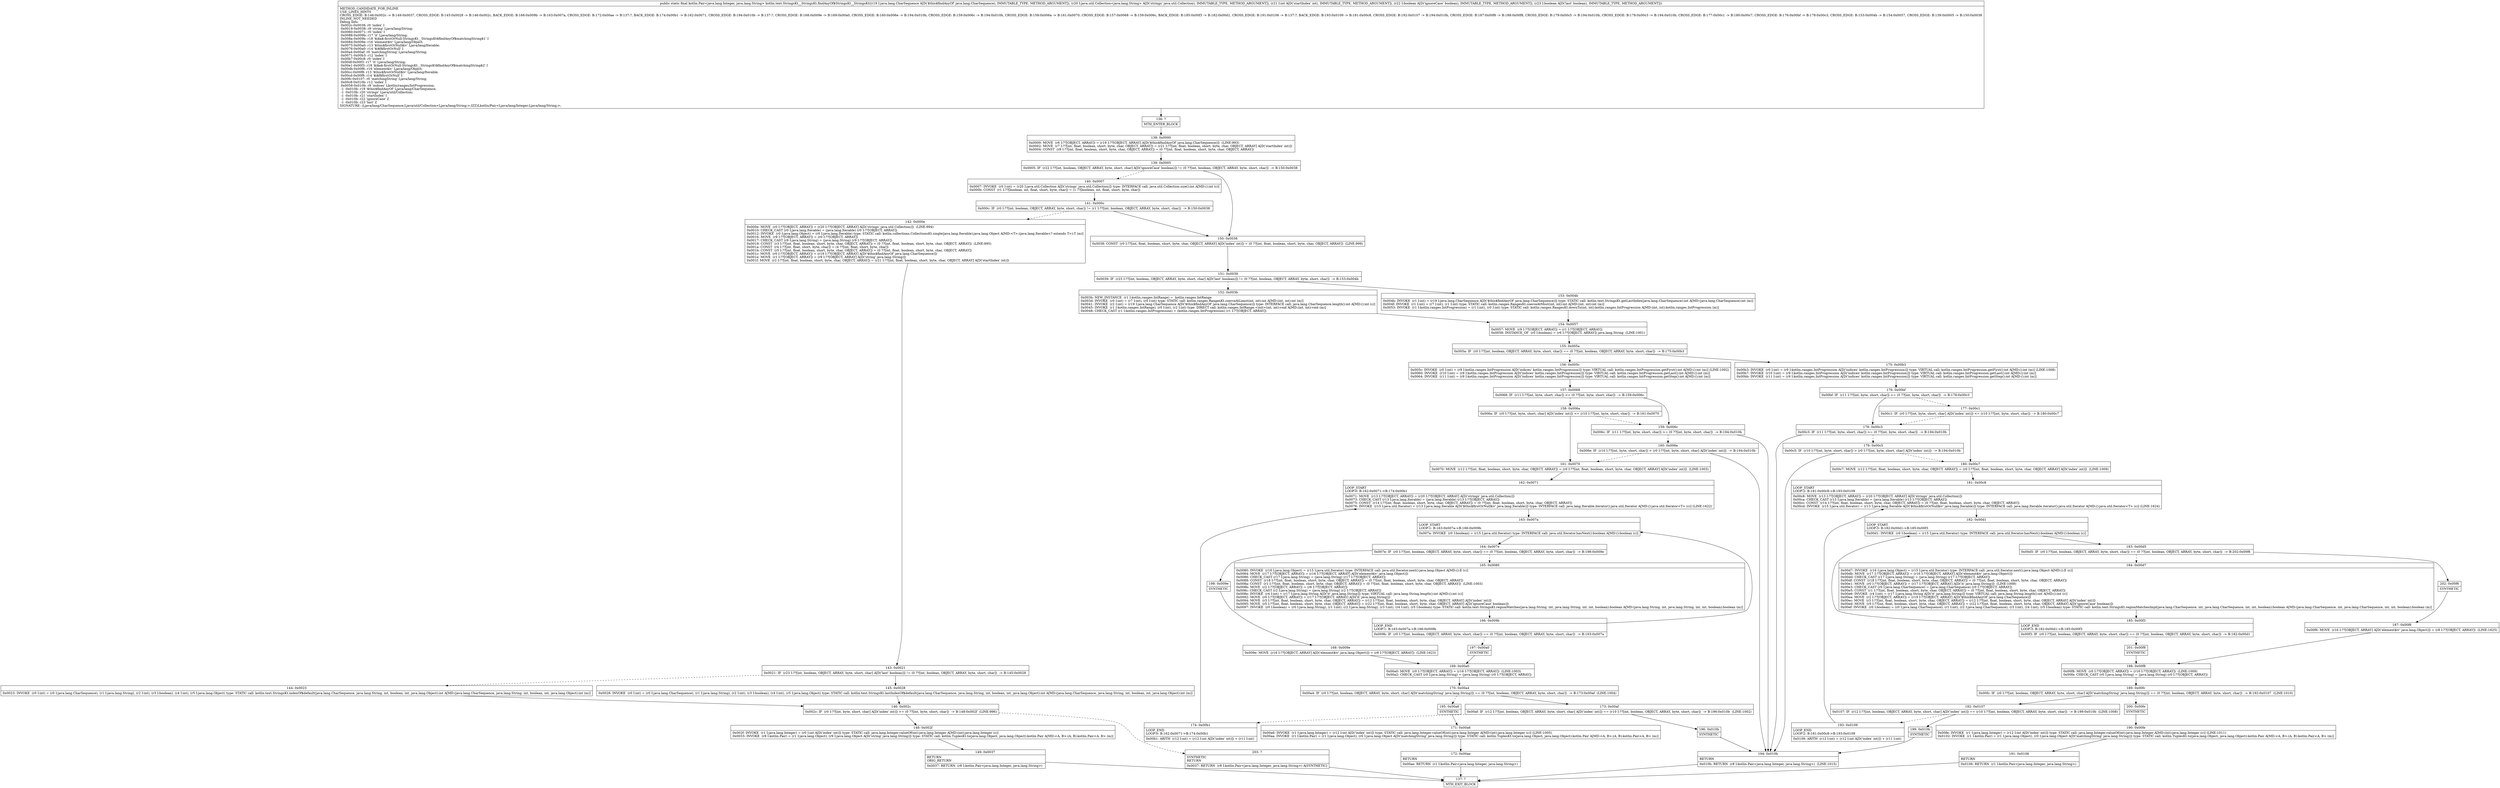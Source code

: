digraph "CFG forkotlin.text.StringsKt__StringsKt.findAnyOf$StringsKt__StringsKt(Ljava\/lang\/CharSequence;Ljava\/util\/Collection;IZZ)Lkotlin\/Pair;" {
Node_136 [shape=record,label="{136\:\ ?|MTH_ENTER_BLOCK\l}"];
Node_138 [shape=record,label="{138\:\ 0x0000|0x0000: MOVE  (r6 I:??[OBJECT, ARRAY]) = (r19 I:??[OBJECT, ARRAY] A[D('$this$findAnyOf' java.lang.CharSequence)])  (LINE:993)\l0x0002: MOVE  (r7 I:??[int, float, boolean, short, byte, char, OBJECT, ARRAY]) = (r21 I:??[int, float, boolean, short, byte, char, OBJECT, ARRAY] A[D('startIndex' int)]) \l0x0004: CONST  (r8 I:??[int, float, boolean, short, byte, char, OBJECT, ARRAY]) = (0 ??[int, float, boolean, short, byte, char, OBJECT, ARRAY]) \l}"];
Node_139 [shape=record,label="{139\:\ 0x0005|0x0005: IF  (r22 I:??[int, boolean, OBJECT, ARRAY, byte, short, char] A[D('ignoreCase' boolean)]) != (0 ??[int, boolean, OBJECT, ARRAY, byte, short, char])  \-\> B:150:0x0038 \l}"];
Node_140 [shape=record,label="{140\:\ 0x0007|0x0007: INVOKE  (r0 I:int) = (r20 I:java.util.Collection A[D('strings' java.util.Collection)]) type: INTERFACE call: java.util.Collection.size():int A[MD:():int (c)]\l0x000b: CONST  (r1 I:??[boolean, int, float, short, byte, char]) = (1 ??[boolean, int, float, short, byte, char]) \l}"];
Node_141 [shape=record,label="{141\:\ 0x000c|0x000c: IF  (r0 I:??[int, boolean, OBJECT, ARRAY, byte, short, char]) != (r1 I:??[int, boolean, OBJECT, ARRAY, byte, short, char])  \-\> B:150:0x0038 \l}"];
Node_142 [shape=record,label="{142\:\ 0x000e|0x000e: MOVE  (r0 I:??[OBJECT, ARRAY]) = (r20 I:??[OBJECT, ARRAY] A[D('strings' java.util.Collection)])  (LINE:994)\l0x0010: CHECK_CAST (r0 I:java.lang.Iterable) = (java.lang.Iterable) (r0 I:??[OBJECT, ARRAY]) \l0x0012: INVOKE  (r0 I:java.lang.Object) = (r0 I:java.lang.Iterable) type: STATIC call: kotlin.collections.CollectionsKt.single(java.lang.Iterable):java.lang.Object A[MD:\<T\>:(java.lang.Iterable\<? extends T\>):T (m)]\l0x0016: MOVE  (r9 I:??[OBJECT, ARRAY]) = (r0 I:??[OBJECT, ARRAY]) \l0x0017: CHECK_CAST (r9 I:java.lang.String) = (java.lang.String) (r9 I:??[OBJECT, ARRAY]) \l0x0019: CONST  (r3 I:??[int, float, boolean, short, byte, char, OBJECT, ARRAY]) = (0 ??[int, float, boolean, short, byte, char, OBJECT, ARRAY])  (LINE:995)\l0x001a: CONST  (r4 I:??[int, float, short, byte, char]) = (4 ??[int, float, short, byte, char]) \l0x001b: CONST  (r5 I:??[int, float, boolean, short, byte, char, OBJECT, ARRAY]) = (0 ??[int, float, boolean, short, byte, char, OBJECT, ARRAY]) \l0x001c: MOVE  (r0 I:??[OBJECT, ARRAY]) = (r19 I:??[OBJECT, ARRAY] A[D('$this$findAnyOf' java.lang.CharSequence)]) \l0x001e: MOVE  (r1 I:??[OBJECT, ARRAY]) = (r9 I:??[OBJECT, ARRAY] A[D('string' java.lang.String)]) \l0x001f: MOVE  (r2 I:??[int, float, boolean, short, byte, char, OBJECT, ARRAY]) = (r21 I:??[int, float, boolean, short, byte, char, OBJECT, ARRAY] A[D('startIndex' int)]) \l}"];
Node_143 [shape=record,label="{143\:\ 0x0021|0x0021: IF  (r23 I:??[int, boolean, OBJECT, ARRAY, byte, short, char] A[D('last' boolean)]) != (0 ??[int, boolean, OBJECT, ARRAY, byte, short, char])  \-\> B:145:0x0028 \l}"];
Node_144 [shape=record,label="{144\:\ 0x0023|0x0023: INVOKE  (r0 I:int) = (r0 I:java.lang.CharSequence), (r1 I:java.lang.String), (r2 I:int), (r3 I:boolean), (r4 I:int), (r5 I:java.lang.Object) type: STATIC call: kotlin.text.StringsKt.indexOf$default(java.lang.CharSequence, java.lang.String, int, boolean, int, java.lang.Object):int A[MD:(java.lang.CharSequence, java.lang.String, int, boolean, int, java.lang.Object):int (m)]\l}"];
Node_146 [shape=record,label="{146\:\ 0x002c|0x002c: IF  (r0 I:??[int, byte, short, char] A[D('index' int)]) \>= (0 ??[int, byte, short, char])  \-\> B:148:0x002f  (LINE:996)\l}"];
Node_148 [shape=record,label="{148\:\ 0x002f|0x002f: INVOKE  (r1 I:java.lang.Integer) = (r0 I:int A[D('index' int)]) type: STATIC call: java.lang.Integer.valueOf(int):java.lang.Integer A[MD:(int):java.lang.Integer (c)]\l0x0033: INVOKE  (r8 I:kotlin.Pair) = (r1 I:java.lang.Object), (r9 I:java.lang.Object A[D('string' java.lang.String)]) type: STATIC call: kotlin.TuplesKt.to(java.lang.Object, java.lang.Object):kotlin.Pair A[MD:\<A, B\>:(A, B):kotlin.Pair\<A, B\> (m)]\l}"];
Node_149 [shape=record,label="{149\:\ 0x0037|RETURN\lORIG_RETURN\l|0x0037: RETURN  (r8 I:kotlin.Pair\<java.lang.Integer, java.lang.String\>) \l}"];
Node_137 [shape=record,label="{137\:\ ?|MTH_EXIT_BLOCK\l}"];
Node_203 [shape=record,label="{203\:\ ?|SYNTHETIC\lRETURN\l|0x0037: RETURN  (r8 I:kotlin.Pair\<java.lang.Integer, java.lang.String\>) A[SYNTHETIC]\l}"];
Node_145 [shape=record,label="{145\:\ 0x0028|0x0028: INVOKE  (r0 I:int) = (r0 I:java.lang.CharSequence), (r1 I:java.lang.String), (r2 I:int), (r3 I:boolean), (r4 I:int), (r5 I:java.lang.Object) type: STATIC call: kotlin.text.StringsKt.lastIndexOf$default(java.lang.CharSequence, java.lang.String, int, boolean, int, java.lang.Object):int A[MD:(java.lang.CharSequence, java.lang.String, int, boolean, int, java.lang.Object):int (m)]\l}"];
Node_150 [shape=record,label="{150\:\ 0x0038|0x0038: CONST  (r0 I:??[int, float, boolean, short, byte, char, OBJECT, ARRAY] A[D('index' int)]) = (0 ??[int, float, boolean, short, byte, char, OBJECT, ARRAY])  (LINE:999)\l}"];
Node_151 [shape=record,label="{151\:\ 0x0039|0x0039: IF  (r23 I:??[int, boolean, OBJECT, ARRAY, byte, short, char] A[D('last' boolean)]) != (0 ??[int, boolean, OBJECT, ARRAY, byte, short, char])  \-\> B:153:0x004b \l}"];
Node_152 [shape=record,label="{152\:\ 0x003b|0x003b: NEW_INSTANCE  (r1 I:kotlin.ranges.IntRange) =  kotlin.ranges.IntRange \l0x003d: INVOKE  (r0 I:int) = (r7 I:int), (r0 I:int) type: STATIC call: kotlin.ranges.RangesKt.coerceAtLeast(int, int):int A[MD:(int, int):int (m)]\l0x0041: INVOKE  (r2 I:int) = (r19 I:java.lang.CharSequence A[D('$this$findAnyOf' java.lang.CharSequence)]) type: INTERFACE call: java.lang.CharSequence.length():int A[MD:():int (c)]\l0x0045: INVOKE  (r1 I:kotlin.ranges.IntRange), (r0 I:int), (r2 I:int) type: DIRECT call: kotlin.ranges.IntRange.\<init\>(int, int):void A[MD:(int, int):void (m)]\l0x0048: CHECK_CAST (r1 I:kotlin.ranges.IntProgression) = (kotlin.ranges.IntProgression) (r1 I:??[OBJECT, ARRAY]) \l}"];
Node_154 [shape=record,label="{154\:\ 0x0057|0x0057: MOVE  (r9 I:??[OBJECT, ARRAY]) = (r1 I:??[OBJECT, ARRAY]) \l0x0058: INSTANCE_OF  (r0 I:boolean) = (r6 I:??[OBJECT, ARRAY]) java.lang.String  (LINE:1001)\l}"];
Node_155 [shape=record,label="{155\:\ 0x005a|0x005a: IF  (r0 I:??[int, boolean, OBJECT, ARRAY, byte, short, char]) == (0 ??[int, boolean, OBJECT, ARRAY, byte, short, char])  \-\> B:175:0x00b3 \l}"];
Node_156 [shape=record,label="{156\:\ 0x005c|0x005c: INVOKE  (r0 I:int) = (r9 I:kotlin.ranges.IntProgression A[D('indices' kotlin.ranges.IntProgression)]) type: VIRTUAL call: kotlin.ranges.IntProgression.getFirst():int A[MD:():int (m)] (LINE:1002)\l0x0060: INVOKE  (r10 I:int) = (r9 I:kotlin.ranges.IntProgression A[D('indices' kotlin.ranges.IntProgression)]) type: VIRTUAL call: kotlin.ranges.IntProgression.getLast():int A[MD:():int (m)]\l0x0064: INVOKE  (r11 I:int) = (r9 I:kotlin.ranges.IntProgression A[D('indices' kotlin.ranges.IntProgression)]) type: VIRTUAL call: kotlin.ranges.IntProgression.getStep():int A[MD:():int (m)]\l}"];
Node_157 [shape=record,label="{157\:\ 0x0068|0x0068: IF  (r11 I:??[int, byte, short, char]) \<= (0 ??[int, byte, short, char])  \-\> B:159:0x006c \l}"];
Node_158 [shape=record,label="{158\:\ 0x006a|0x006a: IF  (r0 I:??[int, byte, short, char] A[D('index' int)]) \<= (r10 I:??[int, byte, short, char])  \-\> B:161:0x0070 \l}"];
Node_161 [shape=record,label="{161\:\ 0x0070|0x0070: MOVE  (r12 I:??[int, float, boolean, short, byte, char, OBJECT, ARRAY]) = (r0 I:??[int, float, boolean, short, byte, char, OBJECT, ARRAY] A[D('index' int)])  (LINE:1003)\l}"];
Node_162 [shape=record,label="{162\:\ 0x0071|LOOP_START\lLOOP:0: B:162:0x0071\-\>B:174:0x00b1\l|0x0071: MOVE  (r13 I:??[OBJECT, ARRAY]) = (r20 I:??[OBJECT, ARRAY] A[D('strings' java.util.Collection)]) \l0x0073: CHECK_CAST (r13 I:java.lang.Iterable) = (java.lang.Iterable) (r13 I:??[OBJECT, ARRAY]) \l0x0075: CONST  (r14 I:??[int, float, boolean, short, byte, char, OBJECT, ARRAY]) = (0 ??[int, float, boolean, short, byte, char, OBJECT, ARRAY]) \l0x0076: INVOKE  (r15 I:java.util.Iterator) = (r13 I:java.lang.Iterable A[D('$this$firstOrNull$iv' java.lang.Iterable)]) type: INTERFACE call: java.lang.Iterable.iterator():java.util.Iterator A[MD:():java.util.Iterator\<T\> (c)] (LINE:1622)\l}"];
Node_163 [shape=record,label="{163\:\ 0x007a|LOOP_START\lLOOP:1: B:163:0x007a\-\>B:166:0x009b\l|0x007a: INVOKE  (r0 I:boolean) = (r15 I:java.util.Iterator) type: INTERFACE call: java.util.Iterator.hasNext():boolean A[MD:():boolean (c)]\l}"];
Node_164 [shape=record,label="{164\:\ 0x007e|0x007e: IF  (r0 I:??[int, boolean, OBJECT, ARRAY, byte, short, char]) == (0 ??[int, boolean, OBJECT, ARRAY, byte, short, char])  \-\> B:198:0x009e \l}"];
Node_165 [shape=record,label="{165\:\ 0x0080|0x0080: INVOKE  (r16 I:java.lang.Object) = (r15 I:java.util.Iterator) type: INTERFACE call: java.util.Iterator.next():java.lang.Object A[MD:():E (c)]\l0x0084: MOVE  (r17 I:??[OBJECT, ARRAY]) = (r16 I:??[OBJECT, ARRAY] A[D('element$iv' java.lang.Object)]) \l0x0086: CHECK_CAST (r17 I:java.lang.String) = (java.lang.String) (r17 I:??[OBJECT, ARRAY]) \l0x0088: CONST  (r18 I:??[int, float, boolean, short, byte, char, OBJECT, ARRAY]) = (0 ??[int, float, boolean, short, byte, char, OBJECT, ARRAY]) \l0x008a: CONST  (r1 I:??[int, float, boolean, short, byte, char, OBJECT, ARRAY]) = (0 ??[int, float, boolean, short, byte, char, OBJECT, ARRAY])  (LINE:1003)\l0x008b: MOVE  (r2 I:??[OBJECT, ARRAY]) = (r6 I:??[OBJECT, ARRAY]) \l0x008c: CHECK_CAST (r2 I:java.lang.String) = (java.lang.String) (r2 I:??[OBJECT, ARRAY]) \l0x008e: INVOKE  (r4 I:int) = (r17 I:java.lang.String A[D('it' java.lang.String)]) type: VIRTUAL call: java.lang.String.length():int A[MD:():int (c)]\l0x0092: MOVE  (r0 I:??[OBJECT, ARRAY]) = (r17 I:??[OBJECT, ARRAY] A[D('it' java.lang.String)]) \l0x0094: MOVE  (r3 I:??[int, float, boolean, short, byte, char, OBJECT, ARRAY]) = (r12 I:??[int, float, boolean, short, byte, char, OBJECT, ARRAY] A[D('index' int)]) \l0x0095: MOVE  (r5 I:??[int, float, boolean, short, byte, char, OBJECT, ARRAY]) = (r22 I:??[int, float, boolean, short, byte, char, OBJECT, ARRAY] A[D('ignoreCase' boolean)]) \l0x0097: INVOKE  (r0 I:boolean) = (r0 I:java.lang.String), (r1 I:int), (r2 I:java.lang.String), (r3 I:int), (r4 I:int), (r5 I:boolean) type: STATIC call: kotlin.text.StringsKt.regionMatches(java.lang.String, int, java.lang.String, int, int, boolean):boolean A[MD:(java.lang.String, int, java.lang.String, int, int, boolean):boolean (m)]\l}"];
Node_166 [shape=record,label="{166\:\ 0x009b|LOOP_END\lLOOP:1: B:163:0x007a\-\>B:166:0x009b\l|0x009b: IF  (r0 I:??[int, boolean, OBJECT, ARRAY, byte, short, char]) == (0 ??[int, boolean, OBJECT, ARRAY, byte, short, char])  \-\> B:163:0x007a \l}"];
Node_197 [shape=record,label="{197\:\ 0x00a0|SYNTHETIC\l}"];
Node_169 [shape=record,label="{169\:\ 0x00a0|0x00a0: MOVE  (r0 I:??[OBJECT, ARRAY]) = (r16 I:??[OBJECT, ARRAY])  (LINE:1003)\l0x00a2: CHECK_CAST (r0 I:java.lang.String) = (java.lang.String) (r0 I:??[OBJECT, ARRAY]) \l}"];
Node_170 [shape=record,label="{170\:\ 0x00a4|0x00a4: IF  (r0 I:??[int, boolean, OBJECT, ARRAY, byte, short, char] A[D('matchingString' java.lang.String)]) == (0 ??[int, boolean, OBJECT, ARRAY, byte, short, char])  \-\> B:173:0x00af  (LINE:1004)\l}"];
Node_173 [shape=record,label="{173\:\ 0x00af|0x00af: IF  (r12 I:??[int, boolean, OBJECT, ARRAY, byte, short, char] A[D('index' int)]) == (r10 I:??[int, boolean, OBJECT, ARRAY, byte, short, char])  \-\> B:196:0x010b  (LINE:1002)\l}"];
Node_174 [shape=record,label="{174\:\ 0x00b1|LOOP_END\lLOOP:0: B:162:0x0071\-\>B:174:0x00b1\l|0x00b1: ARITH  (r12 I:int) = (r12 I:int A[D('index' int)]) + (r11 I:int) \l}"];
Node_196 [shape=record,label="{196\:\ 0x010b|SYNTHETIC\l}"];
Node_194 [shape=record,label="{194\:\ 0x010b|RETURN\l|0x010b: RETURN  (r8 I:kotlin.Pair\<java.lang.Integer, java.lang.String\>)  (LINE:1015)\l}"];
Node_195 [shape=record,label="{195\:\ 0x00a6|SYNTHETIC\l}"];
Node_171 [shape=record,label="{171\:\ 0x00a6|0x00a6: INVOKE  (r1 I:java.lang.Integer) = (r12 I:int A[D('index' int)]) type: STATIC call: java.lang.Integer.valueOf(int):java.lang.Integer A[MD:(int):java.lang.Integer (c)] (LINE:1005)\l0x00aa: INVOKE  (r1 I:kotlin.Pair) = (r1 I:java.lang.Object), (r0 I:java.lang.Object A[D('matchingString' java.lang.String)]) type: STATIC call: kotlin.TuplesKt.to(java.lang.Object, java.lang.Object):kotlin.Pair A[MD:\<A, B\>:(A, B):kotlin.Pair\<A, B\> (m)]\l}"];
Node_172 [shape=record,label="{172\:\ 0x00ae|RETURN\l|0x00ae: RETURN  (r1 I:kotlin.Pair\<java.lang.Integer, java.lang.String\>) \l}"];
Node_198 [shape=record,label="{198\:\ 0x009e|SYNTHETIC\l}"];
Node_168 [shape=record,label="{168\:\ 0x009e|0x009e: MOVE  (r16 I:??[OBJECT, ARRAY] A[D('element$iv' java.lang.Object)]) = (r8 I:??[OBJECT, ARRAY])  (LINE:1623)\l}"];
Node_159 [shape=record,label="{159\:\ 0x006c|0x006c: IF  (r11 I:??[int, byte, short, char]) \>= (0 ??[int, byte, short, char])  \-\> B:194:0x010b \l}"];
Node_160 [shape=record,label="{160\:\ 0x006e|0x006e: IF  (r10 I:??[int, byte, short, char]) \> (r0 I:??[int, byte, short, char] A[D('index' int)])  \-\> B:194:0x010b \l}"];
Node_175 [shape=record,label="{175\:\ 0x00b3|0x00b3: INVOKE  (r0 I:int) = (r9 I:kotlin.ranges.IntProgression A[D('indices' kotlin.ranges.IntProgression)]) type: VIRTUAL call: kotlin.ranges.IntProgression.getFirst():int A[MD:():int (m)] (LINE:1008)\l0x00b7: INVOKE  (r10 I:int) = (r9 I:kotlin.ranges.IntProgression A[D('indices' kotlin.ranges.IntProgression)]) type: VIRTUAL call: kotlin.ranges.IntProgression.getLast():int A[MD:():int (m)]\l0x00bb: INVOKE  (r11 I:int) = (r9 I:kotlin.ranges.IntProgression A[D('indices' kotlin.ranges.IntProgression)]) type: VIRTUAL call: kotlin.ranges.IntProgression.getStep():int A[MD:():int (m)]\l}"];
Node_176 [shape=record,label="{176\:\ 0x00bf|0x00bf: IF  (r11 I:??[int, byte, short, char]) \<= (0 ??[int, byte, short, char])  \-\> B:178:0x00c3 \l}"];
Node_177 [shape=record,label="{177\:\ 0x00c1|0x00c1: IF  (r0 I:??[int, byte, short, char] A[D('index' int)]) \<= (r10 I:??[int, byte, short, char])  \-\> B:180:0x00c7 \l}"];
Node_180 [shape=record,label="{180\:\ 0x00c7|0x00c7: MOVE  (r12 I:??[int, float, boolean, short, byte, char, OBJECT, ARRAY]) = (r0 I:??[int, float, boolean, short, byte, char, OBJECT, ARRAY] A[D('index' int)])  (LINE:1009)\l}"];
Node_181 [shape=record,label="{181\:\ 0x00c8|LOOP_START\lLOOP:2: B:181:0x00c8\-\>B:193:0x0109\l|0x00c8: MOVE  (r13 I:??[OBJECT, ARRAY]) = (r20 I:??[OBJECT, ARRAY] A[D('strings' java.util.Collection)]) \l0x00ca: CHECK_CAST (r13 I:java.lang.Iterable) = (java.lang.Iterable) (r13 I:??[OBJECT, ARRAY]) \l0x00cc: CONST  (r14 I:??[int, float, boolean, short, byte, char, OBJECT, ARRAY]) = (0 ??[int, float, boolean, short, byte, char, OBJECT, ARRAY]) \l0x00cd: INVOKE  (r15 I:java.util.Iterator) = (r13 I:java.lang.Iterable A[D('$this$firstOrNull$iv' java.lang.Iterable)]) type: INTERFACE call: java.lang.Iterable.iterator():java.util.Iterator A[MD:():java.util.Iterator\<T\> (c)] (LINE:1624)\l}"];
Node_182 [shape=record,label="{182\:\ 0x00d1|LOOP_START\lLOOP:3: B:182:0x00d1\-\>B:185:0x00f3\l|0x00d1: INVOKE  (r0 I:boolean) = (r15 I:java.util.Iterator) type: INTERFACE call: java.util.Iterator.hasNext():boolean A[MD:():boolean (c)]\l}"];
Node_183 [shape=record,label="{183\:\ 0x00d5|0x00d5: IF  (r0 I:??[int, boolean, OBJECT, ARRAY, byte, short, char]) == (0 ??[int, boolean, OBJECT, ARRAY, byte, short, char])  \-\> B:202:0x00f6 \l}"];
Node_184 [shape=record,label="{184\:\ 0x00d7|0x00d7: INVOKE  (r16 I:java.lang.Object) = (r15 I:java.util.Iterator) type: INTERFACE call: java.util.Iterator.next():java.lang.Object A[MD:():E (c)]\l0x00db: MOVE  (r17 I:??[OBJECT, ARRAY]) = (r16 I:??[OBJECT, ARRAY] A[D('element$iv' java.lang.Object)]) \l0x00dd: CHECK_CAST (r17 I:java.lang.String) = (java.lang.String) (r17 I:??[OBJECT, ARRAY]) \l0x00df: CONST  (r18 I:??[int, float, boolean, short, byte, char, OBJECT, ARRAY]) = (0 ??[int, float, boolean, short, byte, char, OBJECT, ARRAY]) \l0x00e1: MOVE  (r0 I:??[OBJECT, ARRAY]) = (r17 I:??[OBJECT, ARRAY] A[D('it' java.lang.String)])  (LINE:1009)\l0x00e3: CHECK_CAST (r0 I:java.lang.CharSequence) = (java.lang.CharSequence) (r0 I:??[OBJECT, ARRAY]) \l0x00e5: CONST  (r1 I:??[int, float, boolean, short, byte, char, OBJECT, ARRAY]) = (0 ??[int, float, boolean, short, byte, char, OBJECT, ARRAY]) \l0x00e6: INVOKE  (r4 I:int) = (r17 I:java.lang.String A[D('it' java.lang.String)]) type: VIRTUAL call: java.lang.String.length():int A[MD:():int (c)]\l0x00ea: MOVE  (r2 I:??[OBJECT, ARRAY]) = (r19 I:??[OBJECT, ARRAY] A[D('$this$findAnyOf' java.lang.CharSequence)]) \l0x00ec: MOVE  (r3 I:??[int, float, boolean, short, byte, char, OBJECT, ARRAY]) = (r12 I:??[int, float, boolean, short, byte, char, OBJECT, ARRAY] A[D('index' int)]) \l0x00ed: MOVE  (r5 I:??[int, float, boolean, short, byte, char, OBJECT, ARRAY]) = (r22 I:??[int, float, boolean, short, byte, char, OBJECT, ARRAY] A[D('ignoreCase' boolean)]) \l0x00ef: INVOKE  (r0 I:boolean) = (r0 I:java.lang.CharSequence), (r1 I:int), (r2 I:java.lang.CharSequence), (r3 I:int), (r4 I:int), (r5 I:boolean) type: STATIC call: kotlin.text.StringsKt.regionMatchesImpl(java.lang.CharSequence, int, java.lang.CharSequence, int, int, boolean):boolean A[MD:(java.lang.CharSequence, int, java.lang.CharSequence, int, int, boolean):boolean (m)]\l}"];
Node_185 [shape=record,label="{185\:\ 0x00f3|LOOP_END\lLOOP:3: B:182:0x00d1\-\>B:185:0x00f3\l|0x00f3: IF  (r0 I:??[int, boolean, OBJECT, ARRAY, byte, short, char]) == (0 ??[int, boolean, OBJECT, ARRAY, byte, short, char])  \-\> B:182:0x00d1 \l}"];
Node_201 [shape=record,label="{201\:\ 0x00f8|SYNTHETIC\l}"];
Node_188 [shape=record,label="{188\:\ 0x00f8|0x00f8: MOVE  (r0 I:??[OBJECT, ARRAY]) = (r16 I:??[OBJECT, ARRAY])  (LINE:1009)\l0x00fa: CHECK_CAST (r0 I:java.lang.String) = (java.lang.String) (r0 I:??[OBJECT, ARRAY]) \l}"];
Node_189 [shape=record,label="{189\:\ 0x00fc|0x00fc: IF  (r0 I:??[int, boolean, OBJECT, ARRAY, byte, short, char] A[D('matchingString' java.lang.String)]) == (0 ??[int, boolean, OBJECT, ARRAY, byte, short, char])  \-\> B:192:0x0107  (LINE:1010)\l}"];
Node_192 [shape=record,label="{192\:\ 0x0107|0x0107: IF  (r12 I:??[int, boolean, OBJECT, ARRAY, byte, short, char] A[D('index' int)]) == (r10 I:??[int, boolean, OBJECT, ARRAY, byte, short, char])  \-\> B:199:0x010b  (LINE:1008)\l}"];
Node_193 [shape=record,label="{193\:\ 0x0109|LOOP_END\lLOOP:2: B:181:0x00c8\-\>B:193:0x0109\l|0x0109: ARITH  (r12 I:int) = (r12 I:int A[D('index' int)]) + (r11 I:int) \l}"];
Node_199 [shape=record,label="{199\:\ 0x010b|SYNTHETIC\l}"];
Node_200 [shape=record,label="{200\:\ 0x00fe|SYNTHETIC\l}"];
Node_190 [shape=record,label="{190\:\ 0x00fe|0x00fe: INVOKE  (r1 I:java.lang.Integer) = (r12 I:int A[D('index' int)]) type: STATIC call: java.lang.Integer.valueOf(int):java.lang.Integer A[MD:(int):java.lang.Integer (c)] (LINE:1011)\l0x0102: INVOKE  (r1 I:kotlin.Pair) = (r1 I:java.lang.Object), (r0 I:java.lang.Object A[D('matchingString' java.lang.String)]) type: STATIC call: kotlin.TuplesKt.to(java.lang.Object, java.lang.Object):kotlin.Pair A[MD:\<A, B\>:(A, B):kotlin.Pair\<A, B\> (m)]\l}"];
Node_191 [shape=record,label="{191\:\ 0x0106|RETURN\l|0x0106: RETURN  (r1 I:kotlin.Pair\<java.lang.Integer, java.lang.String\>) \l}"];
Node_202 [shape=record,label="{202\:\ 0x00f6|SYNTHETIC\l}"];
Node_187 [shape=record,label="{187\:\ 0x00f6|0x00f6: MOVE  (r16 I:??[OBJECT, ARRAY] A[D('element$iv' java.lang.Object)]) = (r8 I:??[OBJECT, ARRAY])  (LINE:1625)\l}"];
Node_178 [shape=record,label="{178\:\ 0x00c3|0x00c3: IF  (r11 I:??[int, byte, short, char]) \>= (0 ??[int, byte, short, char])  \-\> B:194:0x010b \l}"];
Node_179 [shape=record,label="{179\:\ 0x00c5|0x00c5: IF  (r10 I:??[int, byte, short, char]) \> (r0 I:??[int, byte, short, char] A[D('index' int)])  \-\> B:194:0x010b \l}"];
Node_153 [shape=record,label="{153\:\ 0x004b|0x004b: INVOKE  (r1 I:int) = (r19 I:java.lang.CharSequence A[D('$this$findAnyOf' java.lang.CharSequence)]) type: STATIC call: kotlin.text.StringsKt.getLastIndex(java.lang.CharSequence):int A[MD:(java.lang.CharSequence):int (m)]\l0x004f: INVOKE  (r1 I:int) = (r7 I:int), (r1 I:int) type: STATIC call: kotlin.ranges.RangesKt.coerceAtMost(int, int):int A[MD:(int, int):int (m)]\l0x0053: INVOKE  (r1 I:kotlin.ranges.IntProgression) = (r1 I:int), (r0 I:int) type: STATIC call: kotlin.ranges.RangesKt.downTo(int, int):kotlin.ranges.IntProgression A[MD:(int, int):kotlin.ranges.IntProgression (m)]\l}"];
MethodNode[shape=record,label="{public static final kotlin.Pair\<java.lang.Integer, java.lang.String\> kotlin.text.StringsKt__StringsKt.findAnyOf$StringsKt__StringsKt((r19 I:java.lang.CharSequence A[D('$this$findAnyOf' java.lang.CharSequence), IMMUTABLE_TYPE, METHOD_ARGUMENT]), (r20 I:java.util.Collection\<java.lang.String\> A[D('strings' java.util.Collection), IMMUTABLE_TYPE, METHOD_ARGUMENT]), (r21 I:int A[D('startIndex' int), IMMUTABLE_TYPE, METHOD_ARGUMENT]), (r22 I:boolean A[D('ignoreCase' boolean), IMMUTABLE_TYPE, METHOD_ARGUMENT]), (r23 I:boolean A[D('last' boolean), IMMUTABLE_TYPE, METHOD_ARGUMENT]))  | METHOD_CANDIDATE_FOR_INLINE\lUSE_LINES_HINTS\lCROSS_EDGE: B:146:0x002c \-\> B:149:0x0037, CROSS_EDGE: B:145:0x0028 \-\> B:146:0x002c, BACK_EDGE: B:166:0x009b \-\> B:163:0x007a, CROSS_EDGE: B:172:0x00ae \-\> B:137:?, BACK_EDGE: B:174:0x00b1 \-\> B:162:0x0071, CROSS_EDGE: B:194:0x010b \-\> B:137:?, CROSS_EDGE: B:168:0x009e \-\> B:169:0x00a0, CROSS_EDGE: B:160:0x006e \-\> B:194:0x010b, CROSS_EDGE: B:159:0x006c \-\> B:194:0x010b, CROSS_EDGE: B:158:0x006a \-\> B:161:0x0070, CROSS_EDGE: B:157:0x0068 \-\> B:159:0x006c, BACK_EDGE: B:185:0x00f3 \-\> B:182:0x00d1, CROSS_EDGE: B:191:0x0106 \-\> B:137:?, BACK_EDGE: B:193:0x0109 \-\> B:181:0x00c8, CROSS_EDGE: B:192:0x0107 \-\> B:194:0x010b, CROSS_EDGE: B:187:0x00f6 \-\> B:188:0x00f8, CROSS_EDGE: B:179:0x00c5 \-\> B:194:0x010b, CROSS_EDGE: B:178:0x00c3 \-\> B:194:0x010b, CROSS_EDGE: B:177:0x00c1 \-\> B:180:0x00c7, CROSS_EDGE: B:176:0x00bf \-\> B:178:0x00c3, CROSS_EDGE: B:153:0x004b \-\> B:154:0x0057, CROSS_EDGE: B:139:0x0005 \-\> B:150:0x0038\lINLINE_NOT_NEEDED\lDebug Info:\l  0x002c\-0x0038: r0 'index' I\l  0x0019\-0x0038: r9 'string' Ljava\/lang\/String;\l  0x0060\-0x0071: r0 'index' I\l  0x0088\-0x009b: r17 'it' Ljava\/lang\/String;\l  0x008a\-0x009b: r18 '$i$a$\-firstOrNull\-StringsKt__StringsKt$findAnyOf$matchingString$1' I\l  0x0084\-0x009e: r16 'element$iv' Ljava\/lang\/Object;\l  0x0075\-0x00a0: r13 '$this$firstOrNull$iv' Ljava\/lang\/Iterable;\l  0x0076\-0x00a0: r14 '$i$f$firstOrNull' I\l  0x00a4\-0x00af: r0 'matchingString' Ljava\/lang\/String;\l  0x0071\-0x00b3: r12 'index' I\l  0x00b7\-0x00c8: r0 'index' I\l  0x00df\-0x00f3: r17 'it' Ljava\/lang\/String;\l  0x00e1\-0x00f3: r18 '$i$a$\-firstOrNull\-StringsKt__StringsKt$findAnyOf$matchingString$2' I\l  0x00db\-0x00f6: r16 'element$iv' Ljava\/lang\/Object;\l  0x00cc\-0x00f8: r13 '$this$firstOrNull$iv' Ljava\/lang\/Iterable;\l  0x00cd\-0x00f8: r14 '$i$f$firstOrNull' I\l  0x00fc\-0x0107: r0 'matchingString' Ljava\/lang\/String;\l  0x00c8\-0x010b: r12 'index' I\l  0x0058\-0x010b: r9 'indices' Lkotlin\/ranges\/IntProgression;\l  \-1 \-0x010b: r19 '$this$findAnyOf' Ljava\/lang\/CharSequence;\l  \-1 \-0x010b: r20 'strings' Ljava\/util\/Collection;\l  \-1 \-0x010b: r21 'startIndex' I\l  \-1 \-0x010b: r22 'ignoreCase' Z\l  \-1 \-0x010b: r23 'last' Z\lSIGNATURE: (Ljava\/lang\/CharSequence;Ljava\/util\/Collection\<Ljava\/lang\/String;\>;IZZ)Lkotlin\/Pair\<Ljava\/lang\/Integer;Ljava\/lang\/String;\>;\l}"];
MethodNode -> Node_136;Node_136 -> Node_138;
Node_138 -> Node_139;
Node_139 -> Node_140[style=dashed];
Node_139 -> Node_150;
Node_140 -> Node_141;
Node_141 -> Node_142[style=dashed];
Node_141 -> Node_150;
Node_142 -> Node_143;
Node_143 -> Node_144[style=dashed];
Node_143 -> Node_145;
Node_144 -> Node_146;
Node_146 -> Node_148;
Node_146 -> Node_203[style=dashed];
Node_148 -> Node_149;
Node_149 -> Node_137;
Node_203 -> Node_137;
Node_145 -> Node_146;
Node_150 -> Node_151;
Node_151 -> Node_152[style=dashed];
Node_151 -> Node_153;
Node_152 -> Node_154;
Node_154 -> Node_155;
Node_155 -> Node_156[style=dashed];
Node_155 -> Node_175;
Node_156 -> Node_157;
Node_157 -> Node_158[style=dashed];
Node_157 -> Node_159;
Node_158 -> Node_159[style=dashed];
Node_158 -> Node_161;
Node_161 -> Node_162;
Node_162 -> Node_163;
Node_163 -> Node_164;
Node_164 -> Node_165[style=dashed];
Node_164 -> Node_198;
Node_165 -> Node_166;
Node_166 -> Node_163;
Node_166 -> Node_197[style=dashed];
Node_197 -> Node_169;
Node_169 -> Node_170;
Node_170 -> Node_173;
Node_170 -> Node_195[style=dashed];
Node_173 -> Node_174[style=dashed];
Node_173 -> Node_196;
Node_174 -> Node_162;
Node_196 -> Node_194;
Node_194 -> Node_137;
Node_195 -> Node_171;
Node_171 -> Node_172;
Node_172 -> Node_137;
Node_198 -> Node_168;
Node_168 -> Node_169;
Node_159 -> Node_160[style=dashed];
Node_159 -> Node_194;
Node_160 -> Node_161[style=dashed];
Node_160 -> Node_194;
Node_175 -> Node_176;
Node_176 -> Node_177[style=dashed];
Node_176 -> Node_178;
Node_177 -> Node_178[style=dashed];
Node_177 -> Node_180;
Node_180 -> Node_181;
Node_181 -> Node_182;
Node_182 -> Node_183;
Node_183 -> Node_184[style=dashed];
Node_183 -> Node_202;
Node_184 -> Node_185;
Node_185 -> Node_182;
Node_185 -> Node_201[style=dashed];
Node_201 -> Node_188;
Node_188 -> Node_189;
Node_189 -> Node_192;
Node_189 -> Node_200[style=dashed];
Node_192 -> Node_193[style=dashed];
Node_192 -> Node_199;
Node_193 -> Node_181;
Node_199 -> Node_194;
Node_200 -> Node_190;
Node_190 -> Node_191;
Node_191 -> Node_137;
Node_202 -> Node_187;
Node_187 -> Node_188;
Node_178 -> Node_179[style=dashed];
Node_178 -> Node_194;
Node_179 -> Node_180[style=dashed];
Node_179 -> Node_194;
Node_153 -> Node_154;
}


